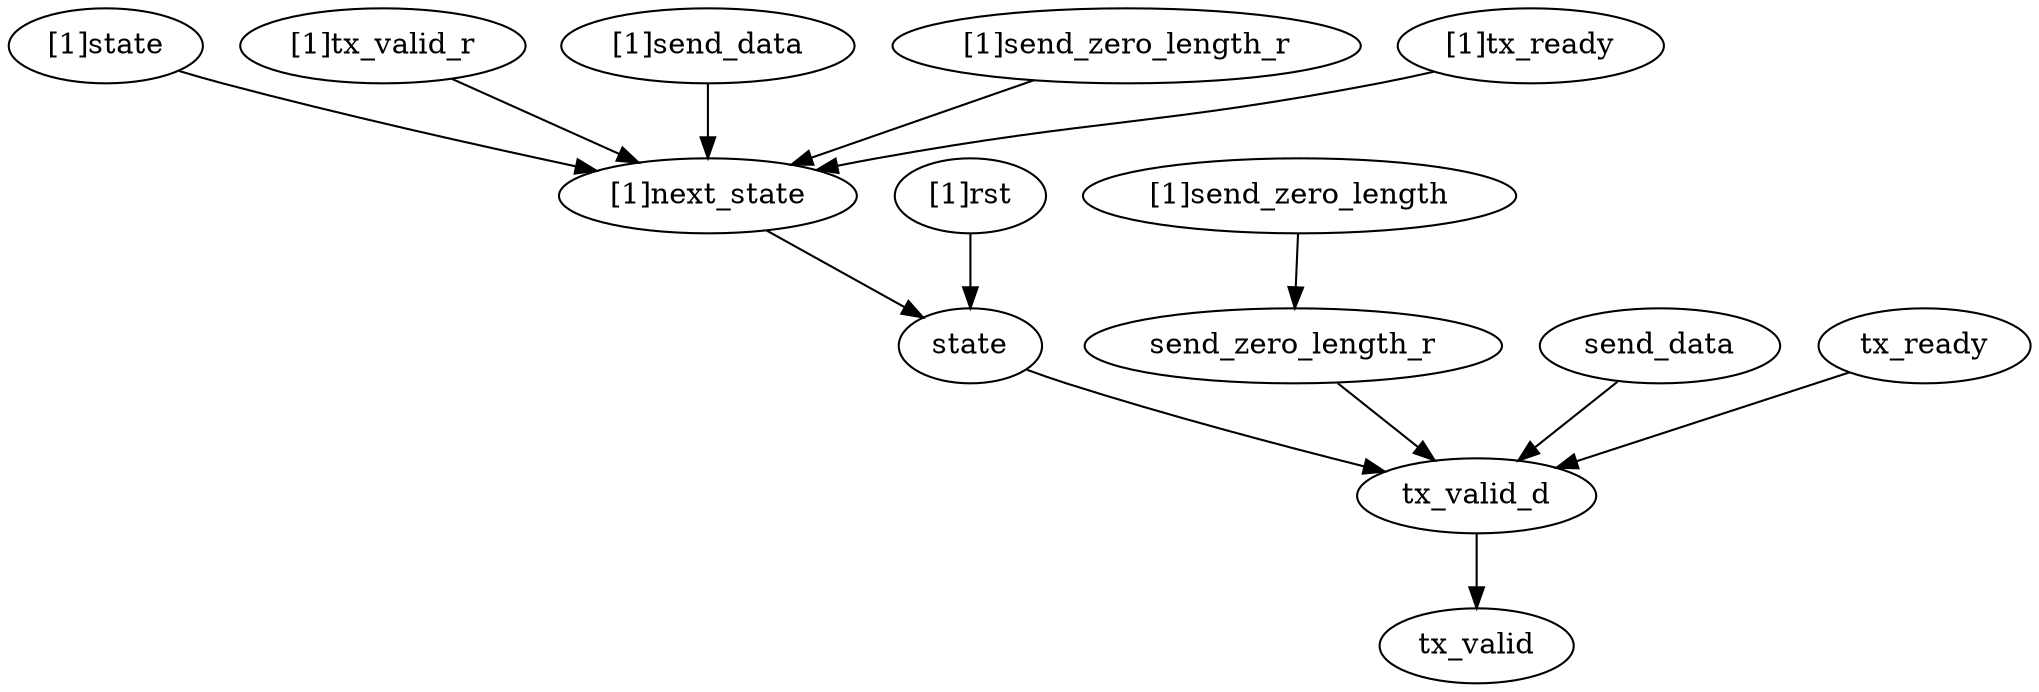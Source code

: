 strict digraph "" {
	tx_valid_d	 [complexity=2,
		importance=0.0451439656835,
		rank=0.0225719828418];
	tx_valid	 [complexity=0,
		importance=0.0238554728496,
		rank=0.0];
	tx_valid_d -> tx_valid;
	"[1]state"	 [complexity=8,
		importance=2.92848280882,
		rank=0.366060351102];
	"[1]next_state"	 [complexity=5,
		importance=0.414403400132,
		rank=0.0828806800264];
	"[1]state" -> "[1]next_state";
	"[1]tx_valid_r"	 [complexity=8,
		importance=0.44018398901,
		rank=0.0550229986262];
	"[1]tx_valid_r" -> "[1]next_state";
	"[1]rst"	 [complexity=4,
		importance=0.790832493039,
		rank=0.19770812326];
	state	 [complexity=3,
		importance=0.388810733362,
		rank=0.129603577787];
	"[1]rst" -> state;
	"[1]next_state" -> state;
	"[1]send_data"	 [complexity=11,
		importance=1.67082462684,
		rank=0.151893147895];
	"[1]send_data" -> "[1]next_state";
	send_zero_length_r	 [complexity=4,
		importance=0.110104536301,
		rank=0.0275261340753];
	send_zero_length_r -> tx_valid_d;
	send_data	 [complexity=5,
		importance=0.148642923366,
		rank=0.0297285846733];
	send_data -> tx_valid_d;
	state -> tx_valid_d;
	"[1]send_zero_length_r"	 [complexity=7,
		importance=0.848623405198,
		rank=0.121231915028];
	"[1]send_zero_length_r" -> "[1]next_state";
	tx_ready	 [complexity=3,
		importance=0.0583549919994,
		rank=0.0194516639998];
	tx_ready -> tx_valid_d;
	"[1]send_zero_length"	 [complexity=6,
		importance=0.123315562617,
		rank=0.0205525937695];
	"[1]send_zero_length" -> send_zero_length_r;
	"[1]tx_ready"	 [complexity=10,
		importance=1.25642122671,
		rank=0.125642122671];
	"[1]tx_ready" -> "[1]next_state";
}
